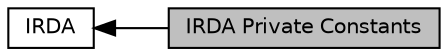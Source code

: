 digraph "IRDA Private Constants"
{
  edge [fontname="Helvetica",fontsize="10",labelfontname="Helvetica",labelfontsize="10"];
  node [fontname="Helvetica",fontsize="10",shape=box];
  rankdir=LR;
  Node1 [label="IRDA Private Constants",height=0.2,width=0.4,color="black", fillcolor="grey75", style="filled", fontcolor="black",tooltip=" "];
  Node2 [label="IRDA",height=0.2,width=0.4,color="black", fillcolor="white", style="filled",URL="$group___i_r_d_a.html",tooltip="HAL IRDA module driver."];
  Node2->Node1 [shape=plaintext, dir="back", style="solid"];
}
